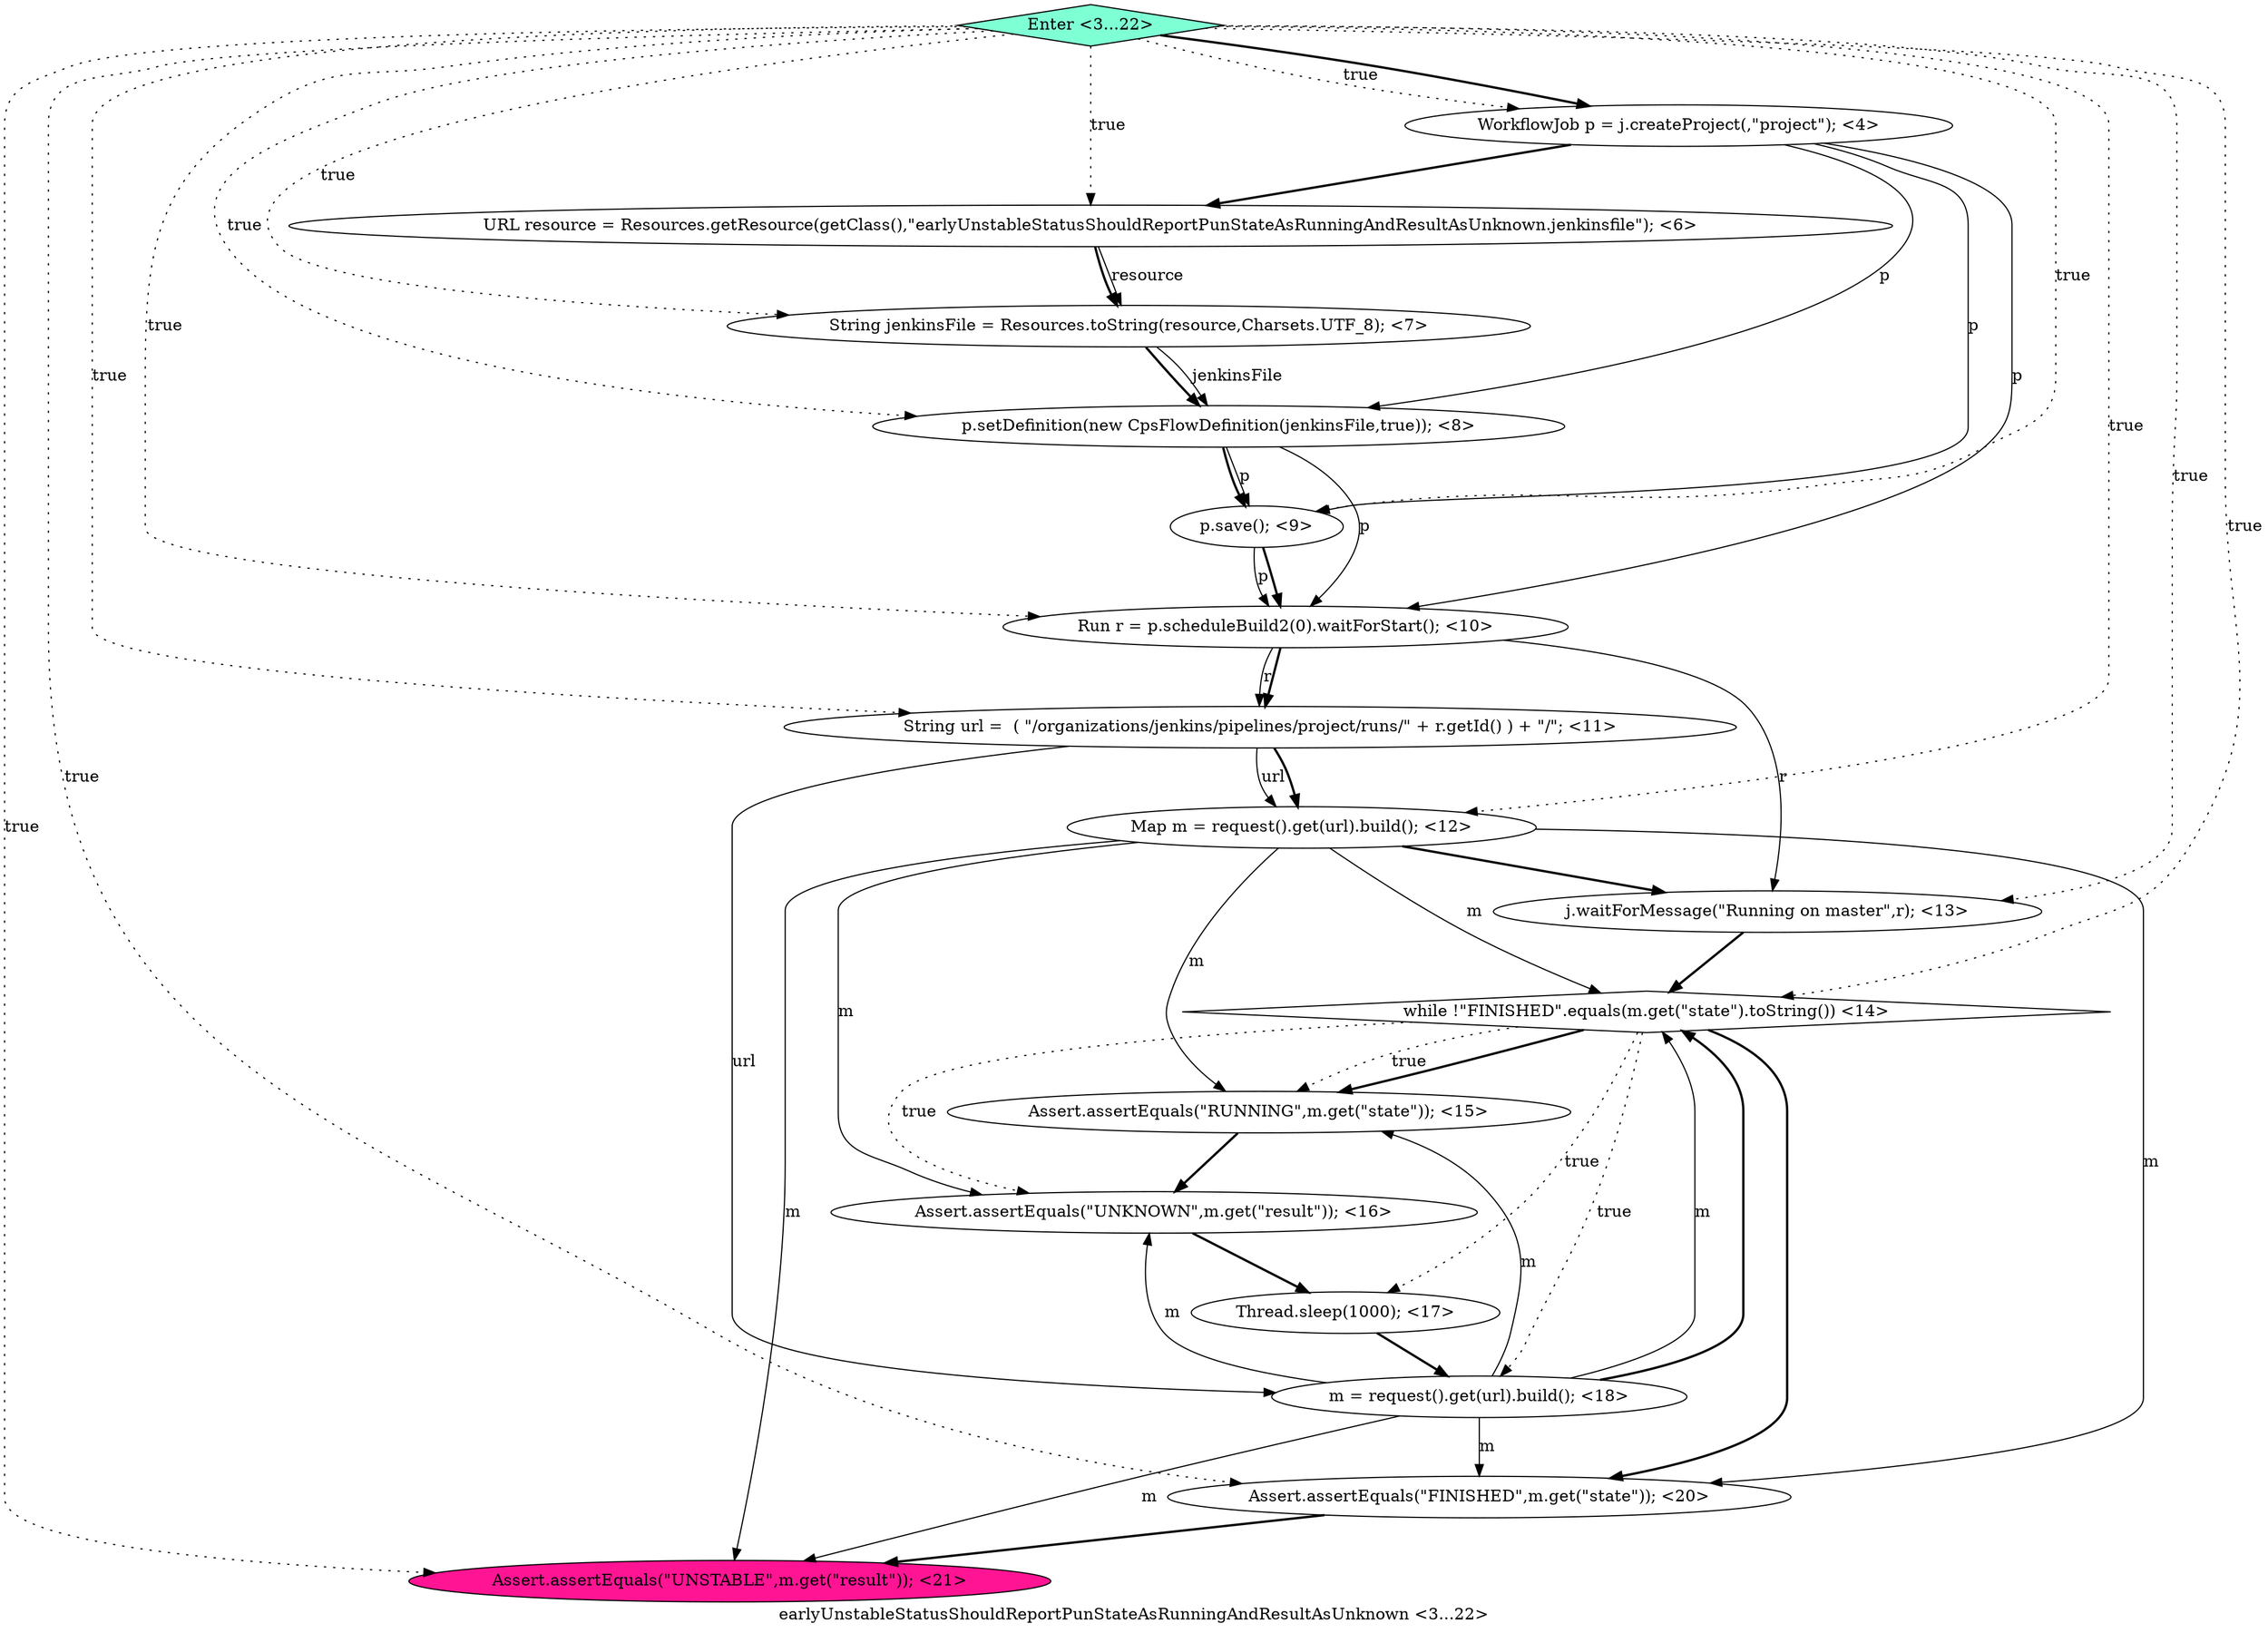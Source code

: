 digraph PDG {
label = "earlyUnstableStatusShouldReportPunStateAsRunningAndResultAsUnknown <3...22>";
0.1 [style = filled, label = "URL resource = Resources.getResource(getClass(),\"earlyUnstableStatusShouldReportPunStateAsRunningAndResultAsUnknown.jenkinsfile\"); <6>", fillcolor = white, shape = ellipse];
0.10 [style = filled, label = "Assert.assertEquals(\"RUNNING\",m.get(\"state\")); <15>", fillcolor = white, shape = ellipse];
0.11 [style = filled, label = "Assert.assertEquals(\"UNKNOWN\",m.get(\"result\")); <16>", fillcolor = white, shape = ellipse];
0.15 [style = filled, label = "Assert.assertEquals(\"UNSTABLE\",m.get(\"result\")); <21>", fillcolor = deeppink, shape = ellipse];
0.5 [style = filled, label = "Run r = p.scheduleBuild2(0).waitForStart(); <10>", fillcolor = white, shape = ellipse];
0.12 [style = filled, label = "Thread.sleep(1000); <17>", fillcolor = white, shape = ellipse];
0.13 [style = filled, label = "m = request().get(url).build(); <18>", fillcolor = white, shape = ellipse];
0.7 [style = filled, label = "Map m = request().get(url).build(); <12>", fillcolor = white, shape = ellipse];
0.16 [style = filled, label = "Enter <3...22>", fillcolor = aquamarine, shape = diamond];
0.0 [style = filled, label = "WorkflowJob p = j.createProject(,\"project\"); <4>", fillcolor = white, shape = ellipse];
0.2 [style = filled, label = "String jenkinsFile = Resources.toString(resource,Charsets.UTF_8); <7>", fillcolor = white, shape = ellipse];
0.3 [style = filled, label = "p.setDefinition(new CpsFlowDefinition(jenkinsFile,true)); <8>", fillcolor = white, shape = ellipse];
0.8 [style = filled, label = "j.waitForMessage(\"Running on master\",r); <13>", fillcolor = white, shape = ellipse];
0.9 [style = filled, label = "while !\"FINISHED\".equals(m.get(\"state\").toString()) <14>", fillcolor = white, shape = diamond];
0.14 [style = filled, label = "Assert.assertEquals(\"FINISHED\",m.get(\"state\")); <20>", fillcolor = white, shape = ellipse];
0.6 [style = filled, label = "String url =  ( \"/organizations/jenkins/pipelines/project/runs/\" + r.getId() ) + \"/\"; <11>", fillcolor = white, shape = ellipse];
0.4 [style = filled, label = "p.save(); <9>", fillcolor = white, shape = ellipse];
0.0 -> 0.1 [style = bold, label=""];
0.0 -> 0.3 [style = solid, label="p"];
0.0 -> 0.4 [style = solid, label="p"];
0.0 -> 0.5 [style = solid, label="p"];
0.1 -> 0.2 [style = solid, label="resource"];
0.1 -> 0.2 [style = bold, label=""];
0.2 -> 0.3 [style = solid, label="jenkinsFile"];
0.2 -> 0.3 [style = bold, label=""];
0.3 -> 0.4 [style = solid, label="p"];
0.3 -> 0.4 [style = bold, label=""];
0.3 -> 0.5 [style = solid, label="p"];
0.4 -> 0.5 [style = solid, label="p"];
0.4 -> 0.5 [style = bold, label=""];
0.5 -> 0.6 [style = solid, label="r"];
0.5 -> 0.6 [style = bold, label=""];
0.5 -> 0.8 [style = solid, label="r"];
0.6 -> 0.7 [style = solid, label="url"];
0.6 -> 0.7 [style = bold, label=""];
0.6 -> 0.13 [style = solid, label="url"];
0.7 -> 0.8 [style = bold, label=""];
0.7 -> 0.9 [style = solid, label="m"];
0.7 -> 0.10 [style = solid, label="m"];
0.7 -> 0.11 [style = solid, label="m"];
0.7 -> 0.14 [style = solid, label="m"];
0.7 -> 0.15 [style = solid, label="m"];
0.8 -> 0.9 [style = bold, label=""];
0.9 -> 0.10 [style = dotted, label="true"];
0.9 -> 0.10 [style = bold, label=""];
0.9 -> 0.11 [style = dotted, label="true"];
0.9 -> 0.12 [style = dotted, label="true"];
0.9 -> 0.13 [style = dotted, label="true"];
0.9 -> 0.14 [style = bold, label=""];
0.10 -> 0.11 [style = bold, label=""];
0.11 -> 0.12 [style = bold, label=""];
0.12 -> 0.13 [style = bold, label=""];
0.13 -> 0.9 [style = solid, label="m"];
0.13 -> 0.9 [style = bold, label=""];
0.13 -> 0.10 [style = solid, label="m"];
0.13 -> 0.11 [style = solid, label="m"];
0.13 -> 0.14 [style = solid, label="m"];
0.13 -> 0.15 [style = solid, label="m"];
0.14 -> 0.15 [style = bold, label=""];
0.16 -> 0.0 [style = dotted, label="true"];
0.16 -> 0.0 [style = bold, label=""];
0.16 -> 0.1 [style = dotted, label="true"];
0.16 -> 0.2 [style = dotted, label="true"];
0.16 -> 0.3 [style = dotted, label="true"];
0.16 -> 0.4 [style = dotted, label="true"];
0.16 -> 0.5 [style = dotted, label="true"];
0.16 -> 0.6 [style = dotted, label="true"];
0.16 -> 0.7 [style = dotted, label="true"];
0.16 -> 0.8 [style = dotted, label="true"];
0.16 -> 0.9 [style = dotted, label="true"];
0.16 -> 0.14 [style = dotted, label="true"];
0.16 -> 0.15 [style = dotted, label="true"];
}
